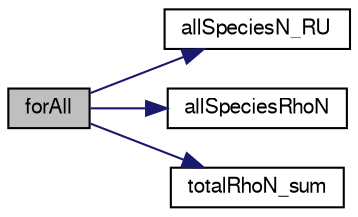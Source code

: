 digraph "forAll"
{
  bgcolor="transparent";
  edge [fontname="FreeSans",fontsize="10",labelfontname="FreeSans",labelfontsize="10"];
  node [fontname="FreeSans",fontsize="10",shape=record];
  rankdir="LR";
  Node1 [label="forAll",height=0.2,width=0.4,color="black", fillcolor="grey75", style="filled" fontcolor="black"];
  Node1 -> Node2 [color="midnightblue",fontsize="10",style="solid",fontname="FreeSans"];
  Node2 [label="allSpeciesN_RU",height=0.2,width=0.4,color="black",URL="$a06433.html#a44daf6d3040e4408986cdd84e2da2657"];
  Node1 -> Node3 [color="midnightblue",fontsize="10",style="solid",fontname="FreeSans"];
  Node3 [label="allSpeciesRhoN",height=0.2,width=0.4,color="black",URL="$a06433.html#a506dfcce29722be1755603eed6a6d564"];
  Node1 -> Node4 [color="midnightblue",fontsize="10",style="solid",fontname="FreeSans"];
  Node4 [label="totalRhoN_sum",height=0.2,width=0.4,color="black",URL="$a06428.html#a985d3489e83439b4840ba8607856c4e8"];
}
